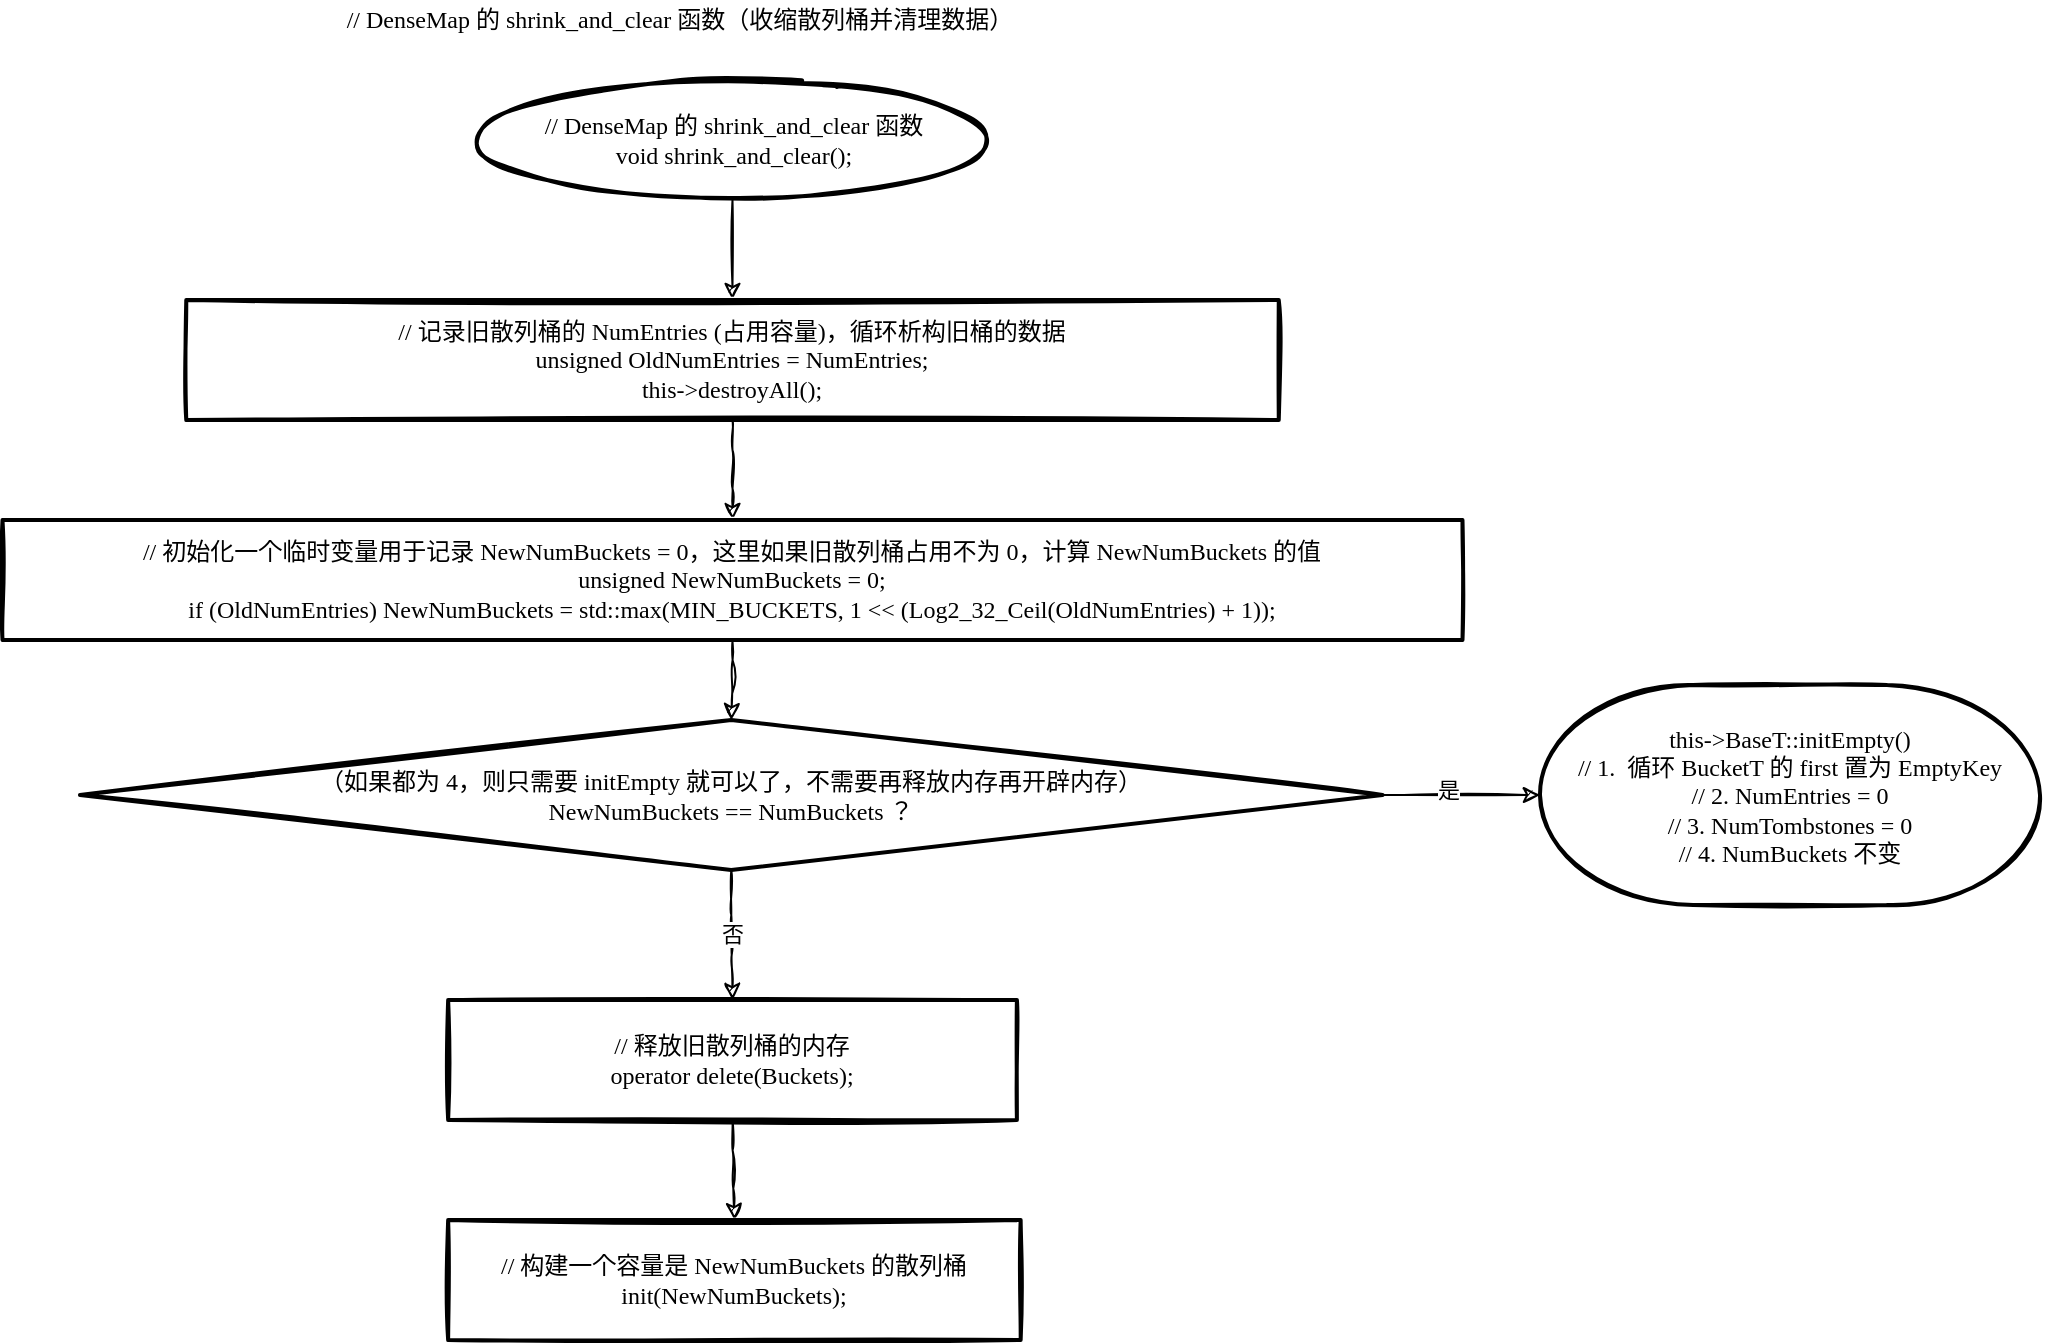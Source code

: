 <mxfile version="13.5.7" type="device"><diagram id="C5RBs43oDa-KdzZeNtuy" name="Page-1"><mxGraphModel dx="519" dy="2022" grid="1" gridSize="10" guides="1" tooltips="1" connect="1" arrows="1" fold="1" page="1" pageScale="1" pageWidth="827" pageHeight="1169" math="0" shadow="0"><root><mxCell id="WIyWlLk6GJQsqaUBKTNV-0"/><mxCell id="WIyWlLk6GJQsqaUBKTNV-1" parent="WIyWlLk6GJQsqaUBKTNV-0"/><mxCell id="bC1CfHqnqo7pKS8fMABO-1" value="// DenseMap 的 shrink_and_clear 函数（收缩散列桶并清理数据）" style="text;html=1;strokeColor=none;fillColor=none;align=center;verticalAlign=middle;whiteSpace=wrap;rounded=0;sketch=1;fontFamily=Comic Sans MS;" vertex="1" parent="WIyWlLk6GJQsqaUBKTNV-1"><mxGeometry x="1370" y="-100" width="380" height="20" as="geometry"/></mxCell><mxCell id="bC1CfHqnqo7pKS8fMABO-2" value="" style="edgeStyle=orthogonalEdgeStyle;rounded=1;sketch=1;orthogonalLoop=1;jettySize=auto;html=1;fontFamily=Comic Sans MS;" edge="1" parent="WIyWlLk6GJQsqaUBKTNV-1" source="bC1CfHqnqo7pKS8fMABO-3" target="bC1CfHqnqo7pKS8fMABO-5"><mxGeometry relative="1" as="geometry"/></mxCell><mxCell id="bC1CfHqnqo7pKS8fMABO-3" value="// DenseMap 的 shrink_and_clear 函数&lt;br&gt;void shrink_and_clear();" style="strokeWidth=2;html=1;shape=mxgraph.flowchart.start_1;whiteSpace=wrap;rounded=0;sketch=1;fillColor=#ffffff;fontFamily=Comic Sans MS;align=center;" vertex="1" parent="WIyWlLk6GJQsqaUBKTNV-1"><mxGeometry x="1452.5" y="-60" width="267.5" height="60" as="geometry"/></mxCell><mxCell id="bC1CfHqnqo7pKS8fMABO-4" value="" style="edgeStyle=orthogonalEdgeStyle;rounded=1;sketch=1;orthogonalLoop=1;jettySize=auto;html=1;fontFamily=Comic Sans MS;" edge="1" parent="WIyWlLk6GJQsqaUBKTNV-1" source="bC1CfHqnqo7pKS8fMABO-5" target="bC1CfHqnqo7pKS8fMABO-7"><mxGeometry relative="1" as="geometry"/></mxCell><mxCell id="bC1CfHqnqo7pKS8fMABO-5" value="&lt;div&gt;// 记录旧散列桶的 NumEntries (占用容量)，循环析构旧桶的数据&lt;/div&gt;&lt;div&gt;unsigned OldNumEntries = NumEntries;&lt;/div&gt;&lt;div&gt;this-&amp;gt;destroyAll();&lt;/div&gt;" style="whiteSpace=wrap;html=1;rounded=0;fontFamily=Comic Sans MS;strokeWidth=2;sketch=1;" vertex="1" parent="WIyWlLk6GJQsqaUBKTNV-1"><mxGeometry x="1313.13" y="50" width="546.25" height="60" as="geometry"/></mxCell><mxCell id="bC1CfHqnqo7pKS8fMABO-6" value="" style="edgeStyle=orthogonalEdgeStyle;rounded=1;sketch=1;orthogonalLoop=1;jettySize=auto;html=1;fontFamily=Comic Sans MS;" edge="1" parent="WIyWlLk6GJQsqaUBKTNV-1" source="bC1CfHqnqo7pKS8fMABO-7" target="bC1CfHqnqo7pKS8fMABO-12"><mxGeometry relative="1" as="geometry"/></mxCell><mxCell id="bC1CfHqnqo7pKS8fMABO-7" value="&lt;div&gt;// 初始化一个临时变量用于记录 NewNumBuckets = 0，这里如果旧散列桶占用不为 0，计算 NewNumBuckets 的值&lt;/div&gt;&lt;div&gt;unsigned NewNumBuckets = 0;&lt;/div&gt;&lt;div&gt;if (OldNumEntries) NewNumBuckets = std::max(MIN_BUCKETS, 1 &amp;lt;&amp;lt; (Log2_32_Ceil(OldNumEntries) + 1));&lt;/div&gt;" style="whiteSpace=wrap;html=1;rounded=0;fontFamily=Comic Sans MS;strokeWidth=2;sketch=1;" vertex="1" parent="WIyWlLk6GJQsqaUBKTNV-1"><mxGeometry x="1221.25" y="160" width="730" height="60" as="geometry"/></mxCell><mxCell id="bC1CfHqnqo7pKS8fMABO-8" style="edgeStyle=orthogonalEdgeStyle;rounded=1;sketch=1;orthogonalLoop=1;jettySize=auto;html=1;entryX=0;entryY=0.5;entryDx=0;entryDy=0;entryPerimeter=0;fontFamily=Comic Sans MS;" edge="1" parent="WIyWlLk6GJQsqaUBKTNV-1" source="bC1CfHqnqo7pKS8fMABO-12" target="bC1CfHqnqo7pKS8fMABO-13"><mxGeometry relative="1" as="geometry"/></mxCell><mxCell id="bC1CfHqnqo7pKS8fMABO-9" value="是" style="edgeLabel;html=1;align=center;verticalAlign=middle;resizable=0;points=[];fontFamily=Comic Sans MS;" vertex="1" connectable="0" parent="bC1CfHqnqo7pKS8fMABO-8"><mxGeometry x="-0.172" y="3" relative="1" as="geometry"><mxPoint as="offset"/></mxGeometry></mxCell><mxCell id="bC1CfHqnqo7pKS8fMABO-10" value="" style="edgeStyle=orthogonalEdgeStyle;rounded=1;sketch=1;orthogonalLoop=1;jettySize=auto;html=1;fontFamily=Comic Sans MS;" edge="1" parent="WIyWlLk6GJQsqaUBKTNV-1" source="bC1CfHqnqo7pKS8fMABO-12" target="bC1CfHqnqo7pKS8fMABO-15"><mxGeometry relative="1" as="geometry"/></mxCell><mxCell id="bC1CfHqnqo7pKS8fMABO-11" value="否" style="edgeLabel;html=1;align=center;verticalAlign=middle;resizable=0;points=[];fontFamily=Comic Sans MS;" vertex="1" connectable="0" parent="bC1CfHqnqo7pKS8fMABO-10"><mxGeometry x="-0.377" y="2" relative="1" as="geometry"><mxPoint x="-2" y="11.47" as="offset"/></mxGeometry></mxCell><mxCell id="bC1CfHqnqo7pKS8fMABO-12" value="（如果都为 4，则只需要 initEmpty 就可以了，不需要再释放内存再开辟内存）&lt;br&gt;NewNumBuckets == NumBuckets ？" style="rhombus;whiteSpace=wrap;html=1;rounded=0;fontFamily=Comic Sans MS;strokeWidth=2;sketch=1;" vertex="1" parent="WIyWlLk6GJQsqaUBKTNV-1"><mxGeometry x="1260" y="260" width="651.26" height="75" as="geometry"/></mxCell><mxCell id="bC1CfHqnqo7pKS8fMABO-13" value="this-&amp;gt;BaseT::initEmpty()&lt;br&gt;// 1.&amp;nbsp; 循环 BucketT 的 first 置为 EmptyKey&lt;br&gt;// 2. NumEntries = 0&lt;br&gt;// 3. NumTombstones = 0&lt;br&gt;// 4. NumBuckets 不变" style="strokeWidth=2;html=1;shape=mxgraph.flowchart.terminator;whiteSpace=wrap;rounded=0;sketch=1;fillColor=#ffffff;fontFamily=Comic Sans MS;align=center;" vertex="1" parent="WIyWlLk6GJQsqaUBKTNV-1"><mxGeometry x="1990" y="242.5" width="250" height="110" as="geometry"/></mxCell><mxCell id="bC1CfHqnqo7pKS8fMABO-14" value="" style="edgeStyle=orthogonalEdgeStyle;rounded=1;sketch=1;orthogonalLoop=1;jettySize=auto;html=1;fontFamily=Comic Sans MS;" edge="1" parent="WIyWlLk6GJQsqaUBKTNV-1" source="bC1CfHqnqo7pKS8fMABO-15" target="bC1CfHqnqo7pKS8fMABO-16"><mxGeometry relative="1" as="geometry"/></mxCell><mxCell id="bC1CfHqnqo7pKS8fMABO-15" value="&lt;div&gt;// 释放旧散列桶的内存&lt;/div&gt;&lt;div&gt;operator delete(Buckets);&lt;/div&gt;" style="whiteSpace=wrap;html=1;rounded=0;fontFamily=Comic Sans MS;strokeWidth=2;sketch=1;" vertex="1" parent="WIyWlLk6GJQsqaUBKTNV-1"><mxGeometry x="1444.07" y="400" width="284.38" height="60" as="geometry"/></mxCell><mxCell id="bC1CfHqnqo7pKS8fMABO-16" value="// 构建一个容量是 NewNumBuckets 的散列桶&lt;br&gt;init(NewNumBuckets);" style="whiteSpace=wrap;html=1;rounded=0;fontFamily=Comic Sans MS;strokeWidth=2;sketch=1;" vertex="1" parent="WIyWlLk6GJQsqaUBKTNV-1"><mxGeometry x="1444.07" y="510" width="286.26" height="60" as="geometry"/></mxCell></root></mxGraphModel></diagram></mxfile>